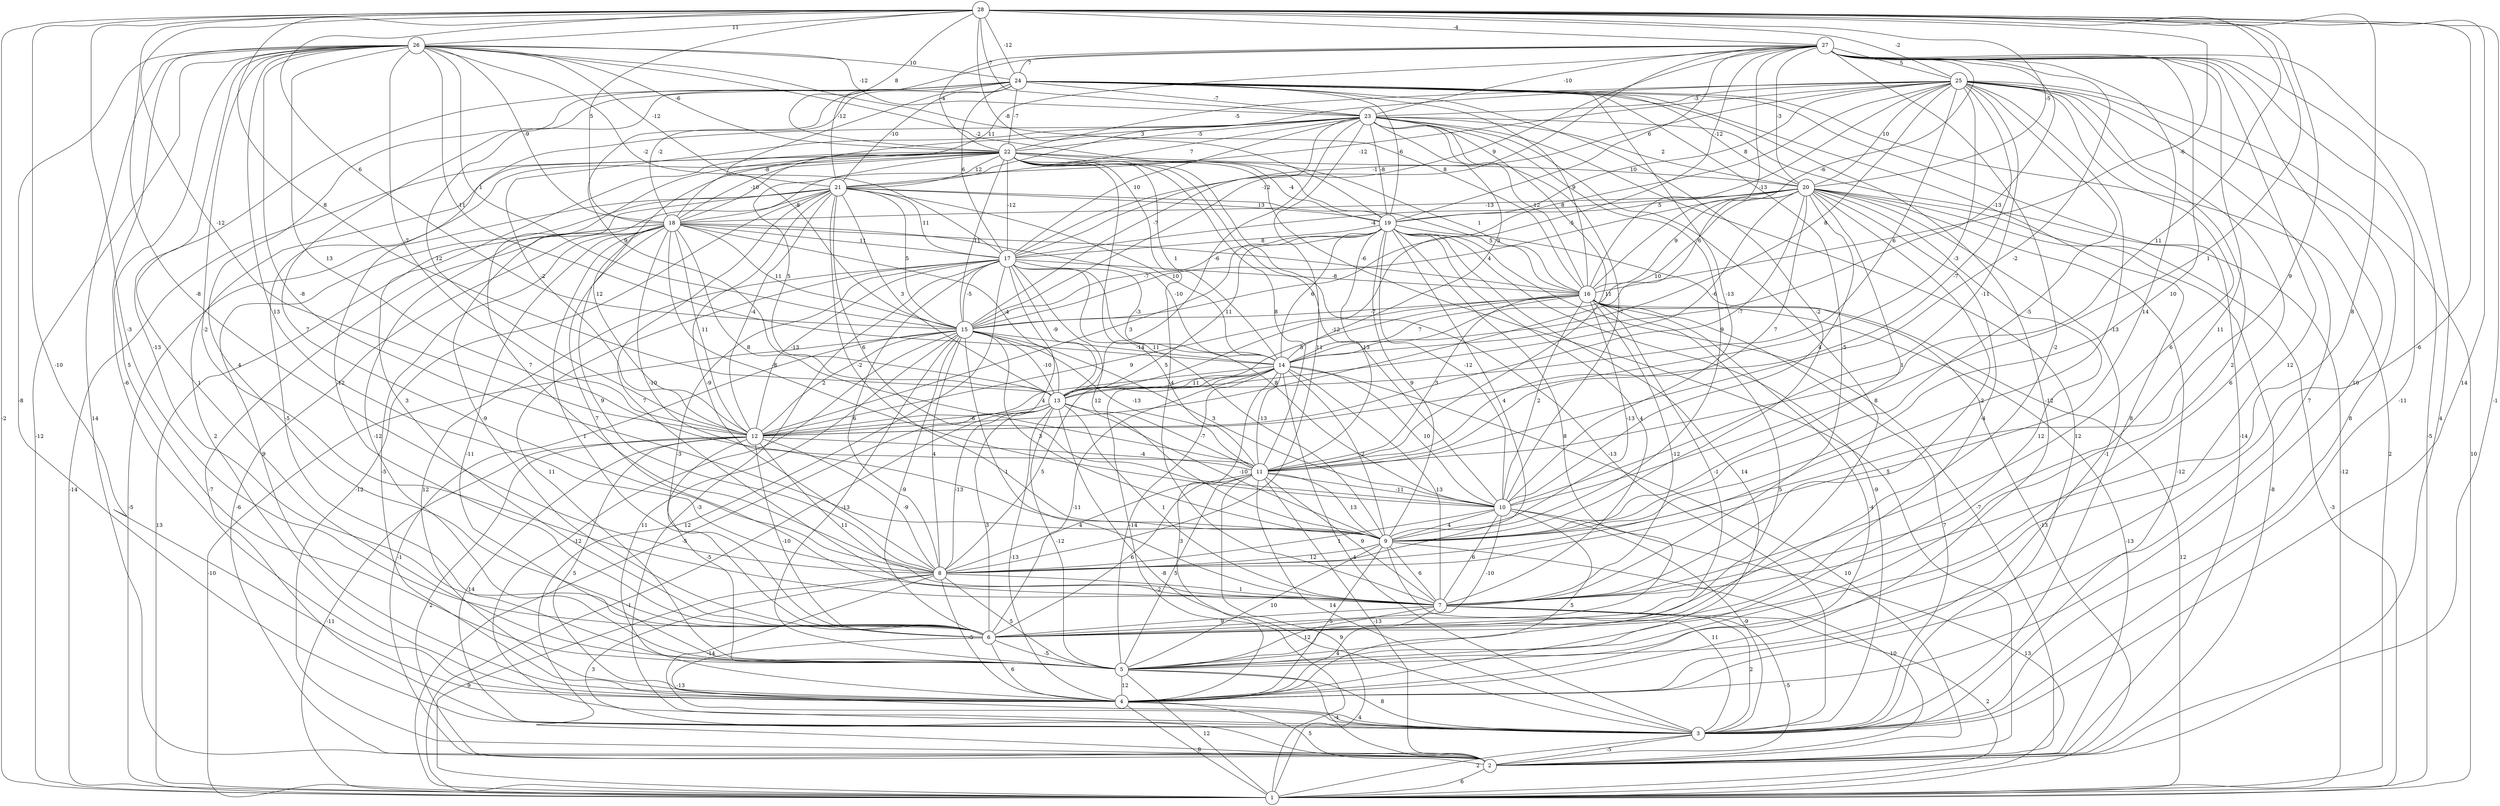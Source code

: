 graph { 
	 fontname="Helvetica,Arial,sans-serif" 
	 node [shape = circle]; 
	 28 -- 1 [label = "-2"];
	 28 -- 2 [label = "-1"];
	 28 -- 3 [label = "14"];
	 28 -- 4 [label = "-10"];
	 28 -- 5 [label = "-6"];
	 28 -- 6 [label = "-3"];
	 28 -- 7 [label = "8"];
	 28 -- 8 [label = "-8"];
	 28 -- 9 [label = "9"];
	 28 -- 10 [label = "1"];
	 28 -- 11 [label = "11"];
	 28 -- 12 [label = "-12"];
	 28 -- 13 [label = "8"];
	 28 -- 15 [label = "6"];
	 28 -- 16 [label = "-6"];
	 28 -- 18 [label = "5"];
	 28 -- 19 [label = "-8"];
	 28 -- 20 [label = "-5"];
	 28 -- 22 [label = "8"];
	 28 -- 23 [label = "7"];
	 28 -- 24 [label = "-12"];
	 28 -- 25 [label = "-2"];
	 28 -- 26 [label = "11"];
	 28 -- 27 [label = "-4"];
	 27 -- 1 [label = "-5"];
	 27 -- 2 [label = "4"];
	 27 -- 3 [label = "-11"];
	 27 -- 4 [label = "10"];
	 27 -- 5 [label = "12"];
	 27 -- 6 [label = "-2"];
	 27 -- 7 [label = "11"];
	 27 -- 8 [label = "14"];
	 27 -- 9 [label = "10"];
	 27 -- 11 [label = "-2"];
	 27 -- 12 [label = "6"];
	 27 -- 13 [label = "-5"];
	 27 -- 14 [label = "-13"];
	 27 -- 15 [label = "-12"];
	 27 -- 16 [label = "-6"];
	 27 -- 17 [label = "9"];
	 27 -- 18 [label = "11"];
	 27 -- 19 [label = "6"];
	 27 -- 20 [label = "-3"];
	 27 -- 21 [label = "-12"];
	 27 -- 22 [label = "-4"];
	 27 -- 23 [label = "-10"];
	 27 -- 24 [label = "7"];
	 27 -- 25 [label = "5"];
	 26 -- 1 [label = "-12"];
	 26 -- 2 [label = "14"];
	 26 -- 3 [label = "-8"];
	 26 -- 4 [label = "-6"];
	 26 -- 5 [label = "5"];
	 26 -- 6 [label = "-13"];
	 26 -- 7 [label = "-2"];
	 26 -- 8 [label = "13"];
	 26 -- 9 [label = "-8"];
	 26 -- 11 [label = "13"];
	 26 -- 12 [label = "-7"];
	 26 -- 14 [label = "11"];
	 26 -- 15 [label = "1"];
	 26 -- 16 [label = "8"];
	 26 -- 17 [label = "-2"];
	 26 -- 18 [label = "-9"];
	 26 -- 19 [label = "-2"];
	 26 -- 21 [label = "-12"];
	 26 -- 22 [label = "-6"];
	 26 -- 23 [label = "-12"];
	 26 -- 24 [label = "10"];
	 25 -- 1 [label = "10"];
	 25 -- 3 [label = "8"];
	 25 -- 4 [label = "7"];
	 25 -- 5 [label = "6"];
	 25 -- 6 [label = "2"];
	 25 -- 7 [label = "6"];
	 25 -- 8 [label = "-13"];
	 25 -- 9 [label = "-5"];
	 25 -- 10 [label = "-11"];
	 25 -- 11 [label = "-7"];
	 25 -- 12 [label = "-3"];
	 25 -- 13 [label = "6"];
	 25 -- 14 [label = "8"];
	 25 -- 15 [label = "8"];
	 25 -- 16 [label = "-13"];
	 25 -- 17 [label = "-1"];
	 25 -- 18 [label = "-12"];
	 25 -- 19 [label = "8"];
	 25 -- 20 [label = "10"];
	 25 -- 21 [label = "3"];
	 25 -- 22 [label = "-5"];
	 25 -- 23 [label = "-3"];
	 24 -- 1 [label = "2"];
	 24 -- 2 [label = "-14"];
	 24 -- 3 [label = "8"];
	 24 -- 4 [label = "-12"];
	 24 -- 5 [label = "1"];
	 24 -- 6 [label = "4"];
	 24 -- 7 [label = "-5"];
	 24 -- 8 [label = "7"];
	 24 -- 9 [label = "-2"];
	 24 -- 10 [label = "-13"];
	 24 -- 12 [label = "12"];
	 24 -- 13 [label = "9"];
	 24 -- 15 [label = "-8"];
	 24 -- 16 [label = "9"];
	 24 -- 17 [label = "6"];
	 24 -- 18 [label = "-2"];
	 24 -- 19 [label = "-6"];
	 24 -- 20 [label = "-12"];
	 24 -- 21 [label = "-10"];
	 24 -- 22 [label = "-7"];
	 24 -- 23 [label = "-7"];
	 23 -- 1 [label = "-12"];
	 23 -- 3 [label = "12"];
	 23 -- 5 [label = "8"];
	 23 -- 6 [label = "-12"];
	 23 -- 8 [label = "11"];
	 23 -- 9 [label = "9"];
	 23 -- 10 [label = "-7"];
	 23 -- 11 [label = "11"];
	 23 -- 12 [label = "-2"];
	 23 -- 13 [label = "-6"];
	 23 -- 14 [label = "3"];
	 23 -- 15 [label = "-7"];
	 23 -- 16 [label = "12"];
	 23 -- 17 [label = "10"];
	 23 -- 18 [label = "-8"];
	 23 -- 19 [label = "-8"];
	 23 -- 20 [label = "2"];
	 23 -- 21 [label = "7"];
	 23 -- 22 [label = "-5"];
	 22 -- 1 [label = "-14"];
	 22 -- 2 [label = "5"];
	 22 -- 3 [label = "-13"];
	 22 -- 4 [label = "2"];
	 22 -- 5 [label = "-5"];
	 22 -- 6 [label = "3"];
	 22 -- 7 [label = "-4"];
	 22 -- 8 [label = "7"];
	 22 -- 9 [label = "11"];
	 22 -- 10 [label = "-12"];
	 22 -- 11 [label = "8"];
	 22 -- 12 [label = "12"];
	 22 -- 13 [label = "5"];
	 22 -- 14 [label = "1"];
	 22 -- 15 [label = "11"];
	 22 -- 16 [label = "1"];
	 22 -- 17 [label = "-12"];
	 22 -- 18 [label = "-10"];
	 22 -- 19 [label = "-4"];
	 22 -- 20 [label = "10"];
	 22 -- 21 [label = "12"];
	 21 -- 1 [label = "-5"];
	 21 -- 2 [label = "-12"];
	 21 -- 4 [label = "9"];
	 21 -- 5 [label = "-12"];
	 21 -- 6 [label = "-9"];
	 21 -- 7 [label = "7"];
	 21 -- 8 [label = "-9"];
	 21 -- 9 [label = "-2"];
	 21 -- 10 [label = "6"];
	 21 -- 12 [label = "-4"];
	 21 -- 13 [label = "3"];
	 21 -- 14 [label = "10"];
	 21 -- 15 [label = "5"];
	 21 -- 16 [label = "5"];
	 21 -- 17 [label = "11"];
	 21 -- 19 [label = "13"];
	 20 -- 1 [label = "-3"];
	 20 -- 2 [label = "-8"];
	 20 -- 3 [label = "-12"];
	 20 -- 4 [label = "-1"];
	 20 -- 5 [label = "12"];
	 20 -- 6 [label = "-4"];
	 20 -- 7 [label = "-2"];
	 20 -- 9 [label = "1"];
	 20 -- 10 [label = "4"];
	 20 -- 11 [label = "7"];
	 20 -- 12 [label = "-7"];
	 20 -- 13 [label = "-6"];
	 20 -- 14 [label = "10"];
	 20 -- 15 [label = "4"];
	 20 -- 16 [label = "9"];
	 20 -- 17 [label = "-4"];
	 20 -- 18 [label = "-13"];
	 20 -- 19 [label = "5"];
	 19 -- 1 [label = "-13"];
	 19 -- 2 [label = "-7"];
	 19 -- 3 [label = "-9"];
	 19 -- 4 [label = "14"];
	 19 -- 6 [label = "8"];
	 19 -- 7 [label = "4"];
	 19 -- 8 [label = "4"];
	 19 -- 9 [label = "9"];
	 19 -- 10 [label = "-12"];
	 19 -- 11 [label = "13"];
	 19 -- 12 [label = "3"];
	 19 -- 13 [label = "11"];
	 19 -- 14 [label = "6"];
	 19 -- 15 [label = "-7"];
	 19 -- 17 [label = "8"];
	 18 -- 1 [label = "13"];
	 18 -- 2 [label = "-6"];
	 18 -- 3 [label = "-7"];
	 18 -- 4 [label = "-5"];
	 18 -- 5 [label = "-11"];
	 18 -- 6 [label = "1"];
	 18 -- 7 [label = "7"];
	 18 -- 8 [label = "9"];
	 18 -- 9 [label = "-10"];
	 18 -- 10 [label = "-8"];
	 18 -- 11 [label = "8"];
	 18 -- 12 [label = "11"];
	 18 -- 13 [label = "-4"];
	 18 -- 14 [label = "-10"];
	 18 -- 15 [label = "11"];
	 18 -- 16 [label = "-6"];
	 18 -- 17 [label = "11"];
	 17 -- 1 [label = "-5"];
	 17 -- 2 [label = "12"];
	 17 -- 3 [label = "-3"];
	 17 -- 4 [label = "12"];
	 17 -- 5 [label = "11"];
	 17 -- 6 [label = "-3"];
	 17 -- 8 [label = "6"];
	 17 -- 9 [label = "12"];
	 17 -- 10 [label = "8"];
	 17 -- 11 [label = "5"];
	 17 -- 12 [label = "-13"];
	 17 -- 13 [label = "-9"];
	 17 -- 14 [label = "-3"];
	 17 -- 15 [label = "-5"];
	 17 -- 16 [label = "-8"];
	 16 -- 1 [label = "12"];
	 16 -- 2 [label = "-13"];
	 16 -- 3 [label = "7"];
	 16 -- 4 [label = "-4"];
	 16 -- 5 [label = "5"];
	 16 -- 6 [label = "-1"];
	 16 -- 7 [label = "-12"];
	 16 -- 9 [label = "-13"];
	 16 -- 10 [label = "2"];
	 16 -- 11 [label = "3"];
	 16 -- 12 [label = "9"];
	 16 -- 13 [label = "5"];
	 16 -- 14 [label = "7"];
	 16 -- 15 [label = "-7"];
	 15 -- 1 [label = "-10"];
	 15 -- 2 [label = "-1"];
	 15 -- 3 [label = "-12"];
	 15 -- 4 [label = "11"];
	 15 -- 5 [label = "-13"];
	 15 -- 6 [label = "-9"];
	 15 -- 7 [label = "1"];
	 15 -- 8 [label = "4"];
	 15 -- 9 [label = "3"];
	 15 -- 10 [label = "3"];
	 15 -- 11 [label = "-13"];
	 15 -- 12 [label = "2"];
	 15 -- 13 [label = "-10"];
	 15 -- 14 [label = "-14"];
	 14 -- 1 [label = "-2"];
	 14 -- 2 [label = "10"];
	 14 -- 3 [label = "-4"];
	 14 -- 4 [label = "3"];
	 14 -- 5 [label = "-14"];
	 14 -- 6 [label = "-11"];
	 14 -- 7 [label = "13"];
	 14 -- 8 [label = "5"];
	 14 -- 9 [label = "-2"];
	 14 -- 10 [label = "10"];
	 14 -- 11 [label = "-13"];
	 14 -- 12 [label = "4"];
	 14 -- 13 [label = "11"];
	 13 -- 1 [label = "-1"];
	 13 -- 3 [label = "-8"];
	 13 -- 4 [label = "-13"];
	 13 -- 5 [label = "-12"];
	 13 -- 6 [label = "3"];
	 13 -- 7 [label = "1"];
	 13 -- 8 [label = "-13"];
	 13 -- 9 [label = "-10"];
	 13 -- 11 [label = "-7"];
	 13 -- 12 [label = "-6"];
	 12 -- 1 [label = "-11"];
	 12 -- 2 [label = "2"];
	 12 -- 3 [label = "14"];
	 12 -- 4 [label = "5"];
	 12 -- 5 [label = "-5"];
	 12 -- 6 [label = "-10"];
	 12 -- 7 [label = "11"];
	 12 -- 8 [label = "-9"];
	 12 -- 11 [label = "-4"];
	 11 -- 1 [label = "9"];
	 11 -- 2 [label = "-13"];
	 11 -- 3 [label = "14"];
	 11 -- 5 [label = "5"];
	 11 -- 6 [label = "6"];
	 11 -- 7 [label = "9"];
	 11 -- 8 [label = "4"];
	 11 -- 9 [label = "13"];
	 11 -- 10 [label = "-11"];
	 10 -- 1 [label = "13"];
	 10 -- 3 [label = "-9"];
	 10 -- 4 [label = "5"];
	 10 -- 6 [label = "-10"];
	 10 -- 7 [label = "6"];
	 10 -- 8 [label = "1"];
	 10 -- 9 [label = "4"];
	 9 -- 2 [label = "-10"];
	 9 -- 3 [label = "11"];
	 9 -- 4 [label = "5"];
	 9 -- 5 [label = "10"];
	 9 -- 7 [label = "6"];
	 9 -- 8 [label = "12"];
	 8 -- 1 [label = "9"];
	 8 -- 2 [label = "3"];
	 8 -- 3 [label = "-14"];
	 8 -- 4 [label = "-5"];
	 8 -- 5 [label = "5"];
	 8 -- 7 [label = "1"];
	 7 -- 1 [label = "2"];
	 7 -- 2 [label = "-5"];
	 7 -- 3 [label = "2"];
	 7 -- 4 [label = "4"];
	 7 -- 5 [label = "12"];
	 7 -- 6 [label = "9"];
	 6 -- 3 [label = "-13"];
	 6 -- 4 [label = "6"];
	 6 -- 5 [label = "-5"];
	 5 -- 1 [label = "12"];
	 5 -- 2 [label = "-4"];
	 5 -- 3 [label = "8"];
	 5 -- 4 [label = "12"];
	 4 -- 1 [label = "8"];
	 4 -- 2 [label = "5"];
	 4 -- 3 [label = "4"];
	 3 -- 1 [label = "2"];
	 3 -- 2 [label = "-5"];
	 2 -- 1 [label = "6"];
	 1;
	 2;
	 3;
	 4;
	 5;
	 6;
	 7;
	 8;
	 9;
	 10;
	 11;
	 12;
	 13;
	 14;
	 15;
	 16;
	 17;
	 18;
	 19;
	 20;
	 21;
	 22;
	 23;
	 24;
	 25;
	 26;
	 27;
	 28;
}
